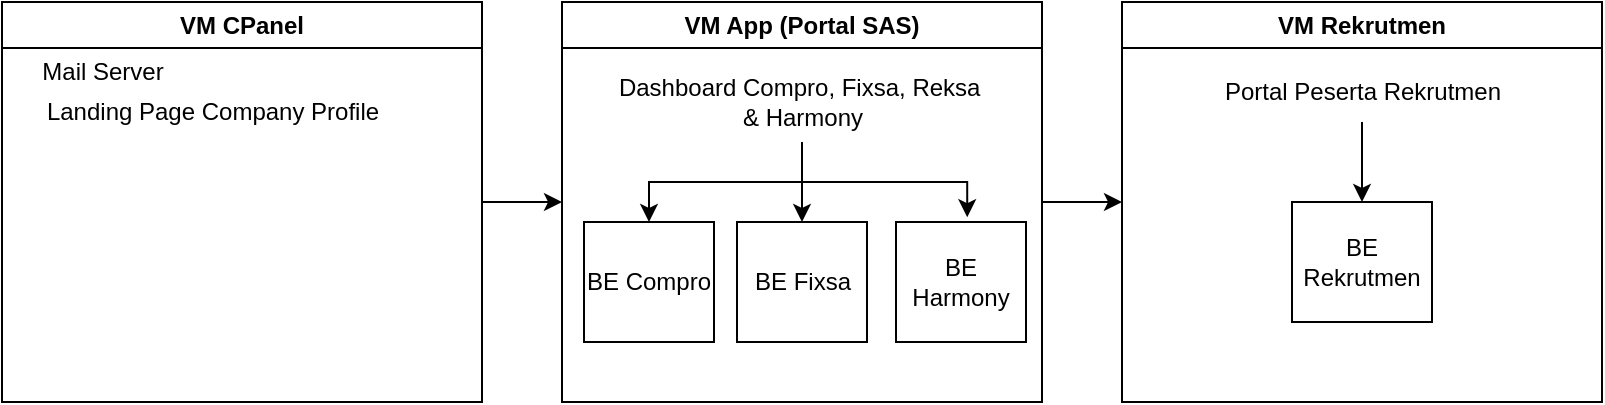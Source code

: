 <mxfile version="26.0.2">
  <diagram name="Page-1" id="LgnwesUbZjLgIbyOoJeA">
    <mxGraphModel dx="1493" dy="587" grid="1" gridSize="10" guides="1" tooltips="1" connect="1" arrows="1" fold="1" page="1" pageScale="1" pageWidth="850" pageHeight="1100" math="0" shadow="0">
      <root>
        <mxCell id="0" />
        <mxCell id="1" parent="0" />
        <mxCell id="CBKGdkRhBTzBrb7H6EpZ-33" style="edgeStyle=orthogonalEdgeStyle;rounded=0;orthogonalLoop=1;jettySize=auto;html=1;exitX=1;exitY=0.5;exitDx=0;exitDy=0;entryX=0;entryY=0.5;entryDx=0;entryDy=0;" edge="1" parent="1" source="CBKGdkRhBTzBrb7H6EpZ-8" target="CBKGdkRhBTzBrb7H6EpZ-9">
          <mxGeometry relative="1" as="geometry" />
        </mxCell>
        <mxCell id="CBKGdkRhBTzBrb7H6EpZ-8" value="VM CPanel" style="swimlane;whiteSpace=wrap;html=1;" vertex="1" parent="1">
          <mxGeometry x="40" y="120" width="240" height="200" as="geometry">
            <mxRectangle x="320" y="130" width="140" height="30" as="alternateBounds" />
          </mxGeometry>
        </mxCell>
        <mxCell id="CBKGdkRhBTzBrb7H6EpZ-16" value="Mail Server" style="text;html=1;align=center;verticalAlign=middle;resizable=0;points=[];autosize=1;strokeColor=none;fillColor=none;" vertex="1" parent="CBKGdkRhBTzBrb7H6EpZ-8">
          <mxGeometry x="10" y="20" width="80" height="30" as="geometry" />
        </mxCell>
        <mxCell id="CBKGdkRhBTzBrb7H6EpZ-18" value="Landing Page Company Profile" style="text;html=1;align=center;verticalAlign=middle;resizable=0;points=[];autosize=1;strokeColor=none;fillColor=none;" vertex="1" parent="CBKGdkRhBTzBrb7H6EpZ-8">
          <mxGeometry x="10" y="40" width="190" height="30" as="geometry" />
        </mxCell>
        <mxCell id="CBKGdkRhBTzBrb7H6EpZ-32" style="edgeStyle=orthogonalEdgeStyle;rounded=0;orthogonalLoop=1;jettySize=auto;html=1;exitX=1;exitY=0.5;exitDx=0;exitDy=0;entryX=0;entryY=0.5;entryDx=0;entryDy=0;" edge="1" parent="1" source="CBKGdkRhBTzBrb7H6EpZ-9" target="CBKGdkRhBTzBrb7H6EpZ-10">
          <mxGeometry relative="1" as="geometry" />
        </mxCell>
        <mxCell id="CBKGdkRhBTzBrb7H6EpZ-9" value="VM App (Portal SAS)" style="swimlane;whiteSpace=wrap;html=1;" vertex="1" parent="1">
          <mxGeometry x="320" y="120" width="240" height="200" as="geometry" />
        </mxCell>
        <mxCell id="CBKGdkRhBTzBrb7H6EpZ-24" value="" style="edgeStyle=orthogonalEdgeStyle;rounded=0;orthogonalLoop=1;jettySize=auto;html=1;" edge="1" parent="CBKGdkRhBTzBrb7H6EpZ-9" source="CBKGdkRhBTzBrb7H6EpZ-20" target="CBKGdkRhBTzBrb7H6EpZ-22">
          <mxGeometry relative="1" as="geometry" />
        </mxCell>
        <mxCell id="CBKGdkRhBTzBrb7H6EpZ-26" style="edgeStyle=orthogonalEdgeStyle;rounded=0;orthogonalLoop=1;jettySize=auto;html=1;entryX=0.5;entryY=0;entryDx=0;entryDy=0;" edge="1" parent="CBKGdkRhBTzBrb7H6EpZ-9" source="CBKGdkRhBTzBrb7H6EpZ-20" target="CBKGdkRhBTzBrb7H6EpZ-21">
          <mxGeometry relative="1" as="geometry" />
        </mxCell>
        <mxCell id="CBKGdkRhBTzBrb7H6EpZ-20" value="Dashboard Compro, Fixsa, Reksa&amp;nbsp;&lt;div&gt;&amp;amp; Harmony&lt;/div&gt;" style="text;html=1;align=center;verticalAlign=middle;resizable=0;points=[];autosize=1;strokeColor=none;fillColor=none;" vertex="1" parent="CBKGdkRhBTzBrb7H6EpZ-9">
          <mxGeometry x="15" y="30" width="210" height="40" as="geometry" />
        </mxCell>
        <mxCell id="CBKGdkRhBTzBrb7H6EpZ-21" value="BE Compro" style="whiteSpace=wrap;html=1;" vertex="1" parent="CBKGdkRhBTzBrb7H6EpZ-9">
          <mxGeometry x="11" y="110" width="65" height="60" as="geometry" />
        </mxCell>
        <mxCell id="CBKGdkRhBTzBrb7H6EpZ-22" value="BE Fixsa" style="whiteSpace=wrap;html=1;" vertex="1" parent="CBKGdkRhBTzBrb7H6EpZ-9">
          <mxGeometry x="87.5" y="110" width="65" height="60" as="geometry" />
        </mxCell>
        <mxCell id="CBKGdkRhBTzBrb7H6EpZ-23" value="BE Harmony" style="whiteSpace=wrap;html=1;" vertex="1" parent="CBKGdkRhBTzBrb7H6EpZ-9">
          <mxGeometry x="167" y="110" width="65" height="60" as="geometry" />
        </mxCell>
        <mxCell id="CBKGdkRhBTzBrb7H6EpZ-27" style="edgeStyle=orthogonalEdgeStyle;rounded=0;orthogonalLoop=1;jettySize=auto;html=1;entryX=0.548;entryY=-0.04;entryDx=0;entryDy=0;entryPerimeter=0;" edge="1" parent="CBKGdkRhBTzBrb7H6EpZ-9" source="CBKGdkRhBTzBrb7H6EpZ-20" target="CBKGdkRhBTzBrb7H6EpZ-23">
          <mxGeometry relative="1" as="geometry" />
        </mxCell>
        <mxCell id="CBKGdkRhBTzBrb7H6EpZ-10" value="VM Rekrutmen" style="swimlane;whiteSpace=wrap;html=1;" vertex="1" parent="1">
          <mxGeometry x="600" y="120" width="240" height="200" as="geometry">
            <mxRectangle x="320" y="130" width="140" height="30" as="alternateBounds" />
          </mxGeometry>
        </mxCell>
        <mxCell id="CBKGdkRhBTzBrb7H6EpZ-31" value="" style="edgeStyle=orthogonalEdgeStyle;rounded=0;orthogonalLoop=1;jettySize=auto;html=1;" edge="1" parent="CBKGdkRhBTzBrb7H6EpZ-10" source="CBKGdkRhBTzBrb7H6EpZ-28" target="CBKGdkRhBTzBrb7H6EpZ-30">
          <mxGeometry relative="1" as="geometry" />
        </mxCell>
        <mxCell id="CBKGdkRhBTzBrb7H6EpZ-28" value="Portal Peserta Rekrutmen" style="text;html=1;align=center;verticalAlign=middle;resizable=0;points=[];autosize=1;strokeColor=none;fillColor=none;" vertex="1" parent="CBKGdkRhBTzBrb7H6EpZ-10">
          <mxGeometry x="40" y="30" width="160" height="30" as="geometry" />
        </mxCell>
        <mxCell id="CBKGdkRhBTzBrb7H6EpZ-30" value="BE Rekrutmen" style="whiteSpace=wrap;html=1;" vertex="1" parent="CBKGdkRhBTzBrb7H6EpZ-10">
          <mxGeometry x="85" y="100" width="70" height="60" as="geometry" />
        </mxCell>
      </root>
    </mxGraphModel>
  </diagram>
</mxfile>
